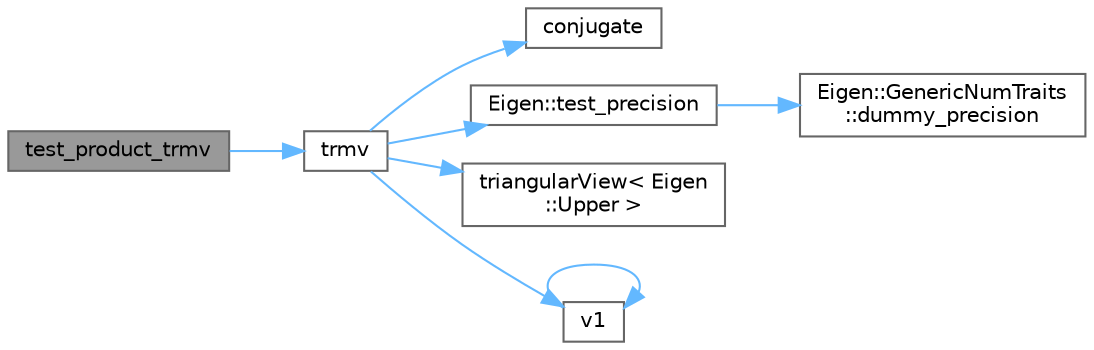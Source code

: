 digraph "test_product_trmv"
{
 // LATEX_PDF_SIZE
  bgcolor="transparent";
  edge [fontname=Helvetica,fontsize=10,labelfontname=Helvetica,labelfontsize=10];
  node [fontname=Helvetica,fontsize=10,shape=box,height=0.2,width=0.4];
  rankdir="LR";
  Node1 [id="Node000001",label="test_product_trmv",height=0.2,width=0.4,color="gray40", fillcolor="grey60", style="filled", fontcolor="black",tooltip=" "];
  Node1 -> Node2 [id="edge8_Node000001_Node000002",color="steelblue1",style="solid",tooltip=" "];
  Node2 [id="Node000002",label="trmv",height=0.2,width=0.4,color="grey40", fillcolor="white", style="filled",URL="$product__trmv_8cpp.html#a5dbc4f5e060f59708100f9898cbb66d4",tooltip=" "];
  Node2 -> Node3 [id="edge9_Node000002_Node000003",color="steelblue1",style="solid",tooltip=" "];
  Node3 [id="Node000003",label="conjugate",height=0.2,width=0.4,color="grey40", fillcolor="white", style="filled",URL="$_common_cwise_unary_ops_8h.html#acea5b38fcb99c3e0b91a43bfcca923ce",tooltip=" "];
  Node2 -> Node4 [id="edge10_Node000002_Node000004",color="steelblue1",style="solid",tooltip=" "];
  Node4 [id="Node000004",label="Eigen::test_precision",height=0.2,width=0.4,color="grey40", fillcolor="white", style="filled",URL="$namespace_eigen.html#a59fa1c0c2d234197bce8d461a4776793",tooltip=" "];
  Node4 -> Node5 [id="edge11_Node000004_Node000005",color="steelblue1",style="solid",tooltip=" "];
  Node5 [id="Node000005",label="Eigen::GenericNumTraits\l::dummy_precision",height=0.2,width=0.4,color="grey40", fillcolor="white", style="filled",URL="$struct_eigen_1_1_generic_num_traits.html#a77dc085cf094c377faaf0c520e3e4efa",tooltip=" "];
  Node2 -> Node6 [id="edge12_Node000002_Node000006",color="steelblue1",style="solid",tooltip=" "];
  Node6 [id="Node000006",label="triangularView\< Eigen\l::Upper \>",height=0.2,width=0.4,color="grey40", fillcolor="white", style="filled",URL="$_triangular__solve_8cpp.html#a357a6c888e67726f7c8fd27584434f0b",tooltip=" "];
  Node2 -> Node7 [id="edge13_Node000002_Node000007",color="steelblue1",style="solid",tooltip=" "];
  Node7 [id="Node000007",label="v1",height=0.2,width=0.4,color="grey40", fillcolor="white", style="filled",URL="$_tutorial___reshape_mat2_vec_8cpp.html#a10bd710692c91bc238f2e1da77730678",tooltip=" "];
  Node7 -> Node7 [id="edge14_Node000007_Node000007",color="steelblue1",style="solid",tooltip=" "];
}
